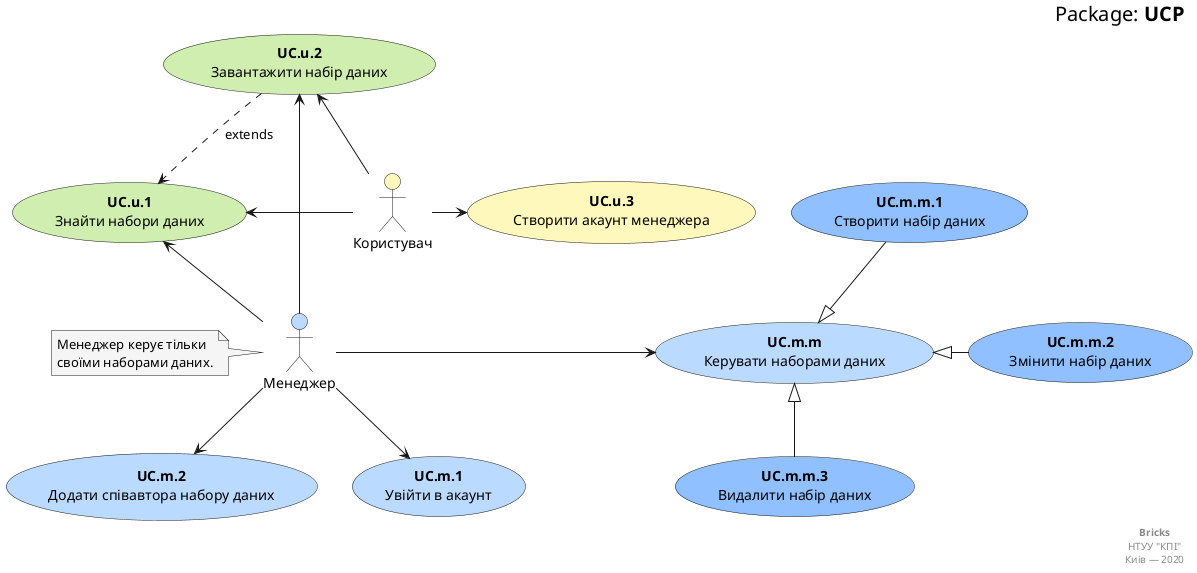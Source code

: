 @startuml

    right header
        <font size=20 color=black>Package: <b>UCP</b></font>
    end header

    actor "Користувач" as User #fff8bd
    actor "Менеджер" as Manager #bbdaff
    
    usecase "<b>UC.u.1</b>\nЗнайти набори даних" as UC.u.1 #d0eeb0
    usecase "<b>UC.u.2</b>\nЗавантажити набір даних" as UC.u.2 #d0eeb0
    usecase "<b>UC.u.3</b>\nСтворити акаунт менеджера" as UC.u.3 #fff8bd

    usecase "<b>UC.m.1</b>\nУвійти в акаунт" as UC.m.1 #bbdaff
    usecase "<b>UC.m.2</b>\nДодати співавтора набору даних" as UC.m.2 #bbdaff
    usecase "<b>UC.m.m</b>\nКерувати наборами даних" as UC.m.m #bbdaff
    usecase "<b>UC.m.m.1</b>\nСтворити набір даних" as UC.m.m.1 #90c0ff
    usecase "<b>UC.m.m.2</b>\nЗмінити набір даних" as UC.m.m.2 #90c0ff
    usecase "<b>UC.m.m.3</b>\nВидалити набір даних" as UC.m.m.3 #90c0ff

    UC.u.2 ..> UC.u.1 : extends
    UC.m.m.1 -d-|> UC.m.m
    UC.m.m.2 -l-|> UC.m.m
    UC.m.m.3 -u-|> UC.m.m

    note left of Manager #f5f5f5
        Менеджер керує тільки
        своїми наборами даних.
    end note

    User -l-> UC.u.1
    User -u-> UC.u.2
    User -r-> UC.u.3

    Manager -u-> UC.u.1
    Manager -u-> UC.u.2
    Manager --> UC.m.1
    Manager --> UC.m.2
    Manager -r-> UC.m.m
    
    right footer
        <b>Bricks</b>
        НТУУ "КПІ"
        Киів — 2020
    end footer

@enduml

